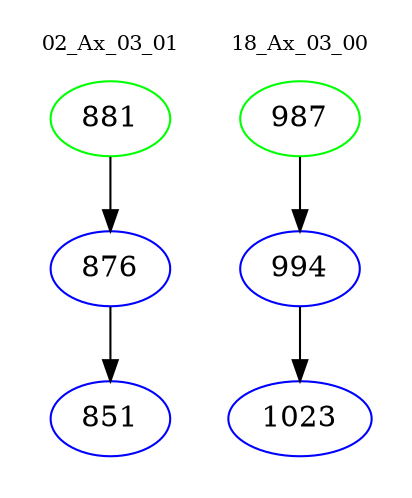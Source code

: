 digraph{
subgraph cluster_0 {
color = white
label = "02_Ax_03_01";
fontsize=10;
T0_881 [label="881", color="green"]
T0_881 -> T0_876 [color="black"]
T0_876 [label="876", color="blue"]
T0_876 -> T0_851 [color="black"]
T0_851 [label="851", color="blue"]
}
subgraph cluster_1 {
color = white
label = "18_Ax_03_00";
fontsize=10;
T1_987 [label="987", color="green"]
T1_987 -> T1_994 [color="black"]
T1_994 [label="994", color="blue"]
T1_994 -> T1_1023 [color="black"]
T1_1023 [label="1023", color="blue"]
}
}
